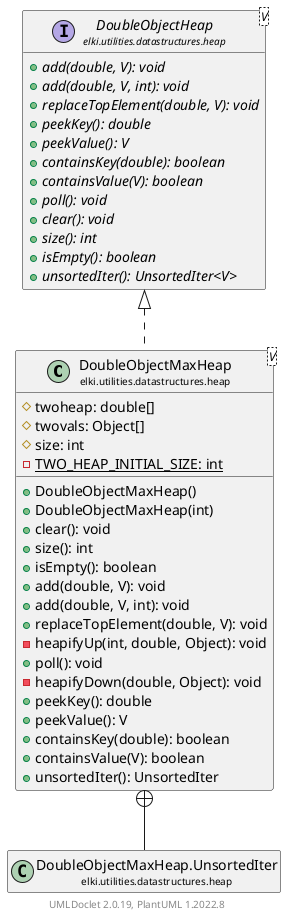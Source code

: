 @startuml
    remove .*\.(Instance|Par|Parameterizer|Factory)$
    set namespaceSeparator none
    hide empty fields
    hide empty methods

    class "<size:14>DoubleObjectMaxHeap\n<size:10>elki.utilities.datastructures.heap" as elki.utilities.datastructures.heap.DoubleObjectMaxHeap<V> [[DoubleObjectMaxHeap.html]] {
        #twoheap: double[]
        #twovals: Object[]
        #size: int
        {static} -TWO_HEAP_INITIAL_SIZE: int
        +DoubleObjectMaxHeap()
        +DoubleObjectMaxHeap(int)
        +clear(): void
        +size(): int
        +isEmpty(): boolean
        +add(double, V): void
        +add(double, V, int): void
        +replaceTopElement(double, V): void
        -heapifyUp(int, double, Object): void
        +poll(): void
        -heapifyDown(double, Object): void
        +peekKey(): double
        +peekValue(): V
        +containsKey(double): boolean
        +containsValue(V): boolean
        +unsortedIter(): UnsortedIter
    }

    interface "<size:14>DoubleObjectHeap\n<size:10>elki.utilities.datastructures.heap" as elki.utilities.datastructures.heap.DoubleObjectHeap<V> [[DoubleObjectHeap.html]] {
        {abstract} +add(double, V): void
        {abstract} +add(double, V, int): void
        {abstract} +replaceTopElement(double, V): void
        {abstract} +peekKey(): double
        {abstract} +peekValue(): V
        {abstract} +containsKey(double): boolean
        {abstract} +containsValue(V): boolean
        {abstract} +poll(): void
        {abstract} +clear(): void
        {abstract} +size(): int
        {abstract} +isEmpty(): boolean
        {abstract} +unsortedIter(): UnsortedIter<V>
    }
    class "<size:14>DoubleObjectMaxHeap.UnsortedIter\n<size:10>elki.utilities.datastructures.heap" as elki.utilities.datastructures.heap.DoubleObjectMaxHeap.UnsortedIter [[DoubleObjectMaxHeap.UnsortedIter.html]]

    elki.utilities.datastructures.heap.DoubleObjectHeap <|.. elki.utilities.datastructures.heap.DoubleObjectMaxHeap
    elki.utilities.datastructures.heap.DoubleObjectMaxHeap +-- elki.utilities.datastructures.heap.DoubleObjectMaxHeap.UnsortedIter

    center footer UMLDoclet 2.0.19, PlantUML 1.2022.8
@enduml

